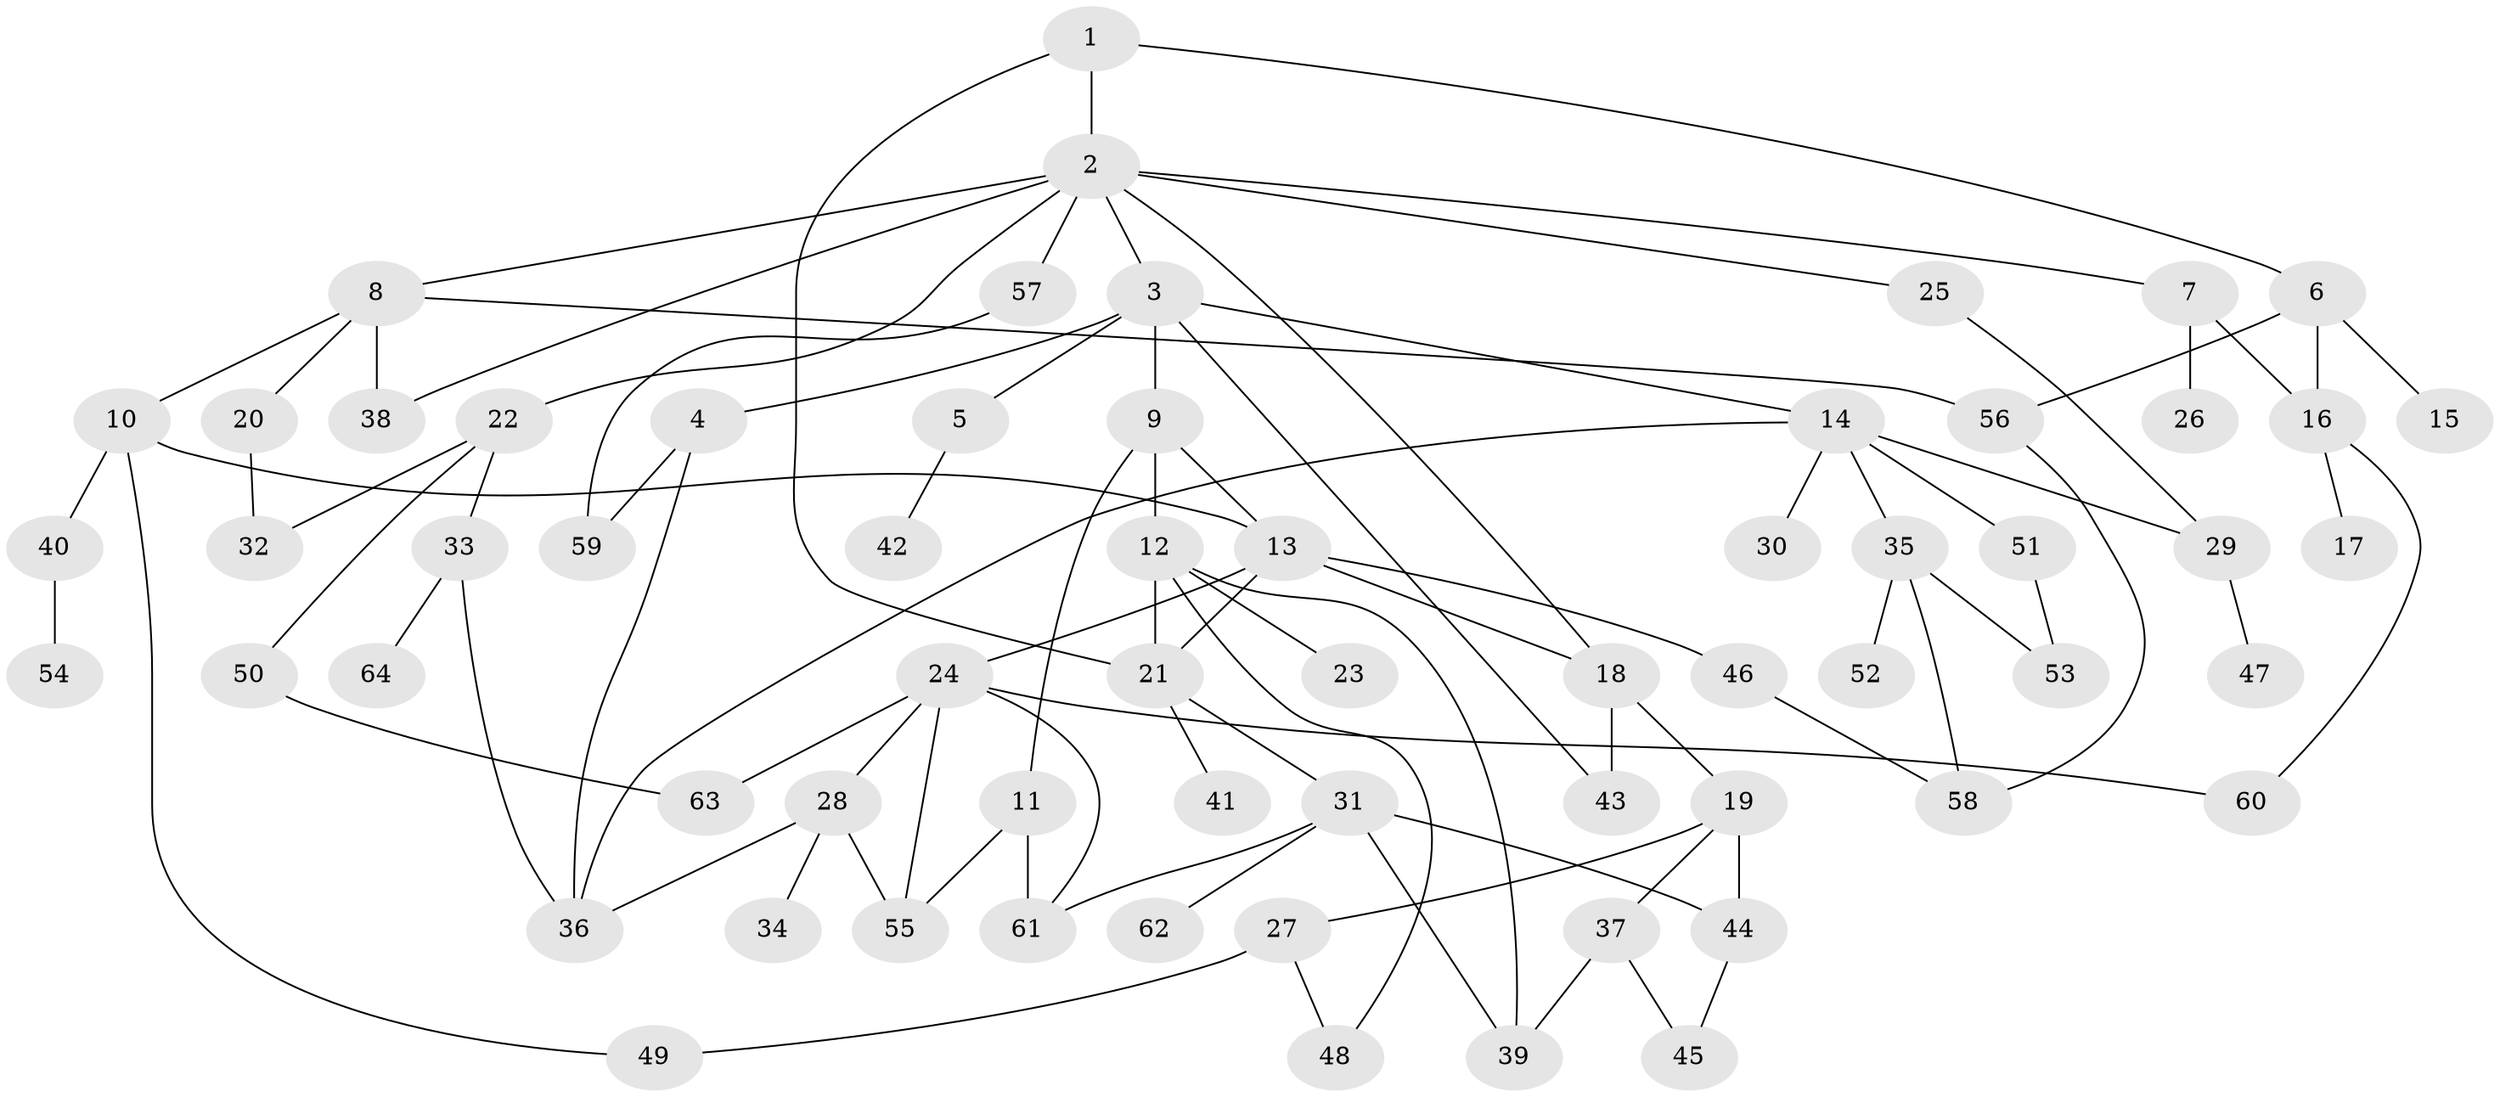 // coarse degree distribution, {3: 0.21951219512195122, 9: 0.024390243902439025, 6: 0.07317073170731707, 1: 0.1951219512195122, 4: 0.17073170731707318, 7: 0.024390243902439025, 8: 0.024390243902439025, 5: 0.07317073170731707, 2: 0.1951219512195122}
// Generated by graph-tools (version 1.1) at 2025/23/03/03/25 07:23:32]
// undirected, 64 vertices, 92 edges
graph export_dot {
graph [start="1"]
  node [color=gray90,style=filled];
  1;
  2;
  3;
  4;
  5;
  6;
  7;
  8;
  9;
  10;
  11;
  12;
  13;
  14;
  15;
  16;
  17;
  18;
  19;
  20;
  21;
  22;
  23;
  24;
  25;
  26;
  27;
  28;
  29;
  30;
  31;
  32;
  33;
  34;
  35;
  36;
  37;
  38;
  39;
  40;
  41;
  42;
  43;
  44;
  45;
  46;
  47;
  48;
  49;
  50;
  51;
  52;
  53;
  54;
  55;
  56;
  57;
  58;
  59;
  60;
  61;
  62;
  63;
  64;
  1 -- 2;
  1 -- 6;
  1 -- 21;
  2 -- 3;
  2 -- 7;
  2 -- 8;
  2 -- 22;
  2 -- 25;
  2 -- 38;
  2 -- 57;
  2 -- 18;
  3 -- 4;
  3 -- 5;
  3 -- 9;
  3 -- 14;
  3 -- 43;
  4 -- 36;
  4 -- 59;
  5 -- 42;
  6 -- 15;
  6 -- 56;
  6 -- 16;
  7 -- 16;
  7 -- 26;
  8 -- 10;
  8 -- 20;
  8 -- 38;
  8 -- 56;
  9 -- 11;
  9 -- 12;
  9 -- 13;
  10 -- 13;
  10 -- 40;
  10 -- 49;
  11 -- 61;
  11 -- 55;
  12 -- 21;
  12 -- 23;
  12 -- 39;
  12 -- 48;
  13 -- 18;
  13 -- 24;
  13 -- 46;
  13 -- 21;
  14 -- 30;
  14 -- 35;
  14 -- 51;
  14 -- 36;
  14 -- 29;
  16 -- 17;
  16 -- 60;
  18 -- 19;
  18 -- 43;
  19 -- 27;
  19 -- 37;
  19 -- 44;
  20 -- 32;
  21 -- 31;
  21 -- 41;
  22 -- 32;
  22 -- 33;
  22 -- 50;
  24 -- 28;
  24 -- 60;
  24 -- 61;
  24 -- 63;
  24 -- 55;
  25 -- 29;
  27 -- 48;
  27 -- 49;
  28 -- 34;
  28 -- 55;
  28 -- 36;
  29 -- 47;
  31 -- 39;
  31 -- 62;
  31 -- 44;
  31 -- 61;
  33 -- 64;
  33 -- 36;
  35 -- 52;
  35 -- 53;
  35 -- 58;
  37 -- 39;
  37 -- 45;
  40 -- 54;
  44 -- 45;
  46 -- 58;
  50 -- 63;
  51 -- 53;
  56 -- 58;
  57 -- 59;
}
